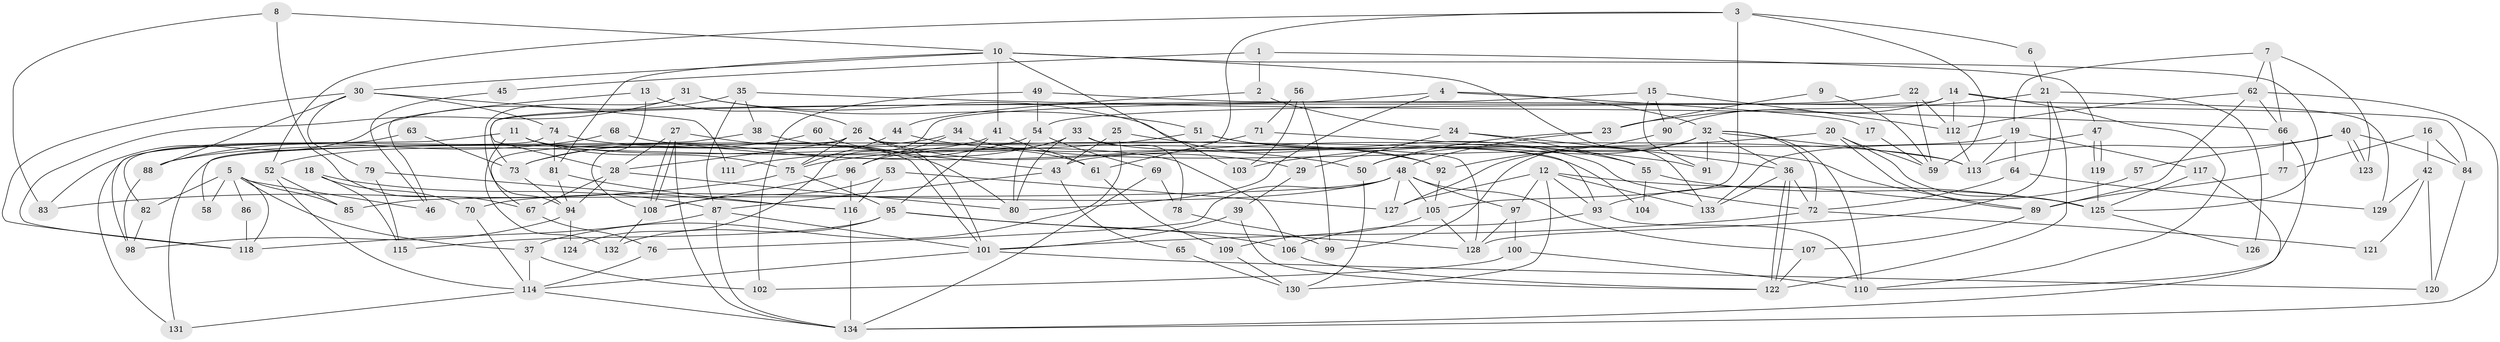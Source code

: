 // coarse degree distribution, {4: 0.17204301075268819, 5: 0.24731182795698925, 2: 0.11827956989247312, 3: 0.26881720430107525, 7: 0.021505376344086023, 8: 0.06451612903225806, 6: 0.06451612903225806, 11: 0.010752688172043012, 9: 0.010752688172043012, 10: 0.021505376344086023}
// Generated by graph-tools (version 1.1) at 2025/55/03/04/25 21:55:16]
// undirected, 134 vertices, 268 edges
graph export_dot {
graph [start="1"]
  node [color=gray90,style=filled];
  1;
  2;
  3;
  4;
  5;
  6;
  7;
  8;
  9;
  10;
  11;
  12;
  13;
  14;
  15;
  16;
  17;
  18;
  19;
  20;
  21;
  22;
  23;
  24;
  25;
  26;
  27;
  28;
  29;
  30;
  31;
  32;
  33;
  34;
  35;
  36;
  37;
  38;
  39;
  40;
  41;
  42;
  43;
  44;
  45;
  46;
  47;
  48;
  49;
  50;
  51;
  52;
  53;
  54;
  55;
  56;
  57;
  58;
  59;
  60;
  61;
  62;
  63;
  64;
  65;
  66;
  67;
  68;
  69;
  70;
  71;
  72;
  73;
  74;
  75;
  76;
  77;
  78;
  79;
  80;
  81;
  82;
  83;
  84;
  85;
  86;
  87;
  88;
  89;
  90;
  91;
  92;
  93;
  94;
  95;
  96;
  97;
  98;
  99;
  100;
  101;
  102;
  103;
  104;
  105;
  106;
  107;
  108;
  109;
  110;
  111;
  112;
  113;
  114;
  115;
  116;
  117;
  118;
  119;
  120;
  121;
  122;
  123;
  124;
  125;
  126;
  127;
  128;
  129;
  130;
  131;
  132;
  133;
  134;
  1 -- 2;
  1 -- 47;
  1 -- 45;
  2 -- 44;
  2 -- 24;
  3 -- 52;
  3 -- 105;
  3 -- 6;
  3 -- 59;
  3 -- 61;
  4 -- 32;
  4 -- 80;
  4 -- 17;
  4 -- 124;
  5 -- 37;
  5 -- 118;
  5 -- 46;
  5 -- 58;
  5 -- 82;
  5 -- 85;
  5 -- 86;
  6 -- 21;
  7 -- 19;
  7 -- 62;
  7 -- 66;
  7 -- 123;
  8 -- 83;
  8 -- 10;
  8 -- 67;
  9 -- 23;
  9 -- 59;
  10 -- 81;
  10 -- 125;
  10 -- 30;
  10 -- 41;
  10 -- 103;
  10 -- 133;
  11 -- 106;
  11 -- 101;
  11 -- 75;
  11 -- 131;
  11 -- 132;
  12 -- 133;
  12 -- 97;
  12 -- 93;
  12 -- 125;
  12 -- 127;
  12 -- 130;
  13 -- 26;
  13 -- 108;
  13 -- 46;
  14 -- 110;
  14 -- 73;
  14 -- 90;
  14 -- 112;
  14 -- 129;
  15 -- 112;
  15 -- 28;
  15 -- 90;
  15 -- 91;
  16 -- 77;
  16 -- 84;
  16 -- 42;
  17 -- 59;
  18 -- 70;
  18 -- 87;
  18 -- 115;
  19 -- 43;
  19 -- 113;
  19 -- 64;
  19 -- 117;
  20 -- 59;
  20 -- 125;
  20 -- 89;
  20 -- 103;
  21 -- 128;
  21 -- 122;
  21 -- 23;
  21 -- 126;
  22 -- 112;
  22 -- 54;
  22 -- 59;
  23 -- 48;
  23 -- 50;
  24 -- 29;
  24 -- 36;
  24 -- 55;
  25 -- 43;
  25 -- 93;
  25 -- 37;
  26 -- 75;
  26 -- 28;
  26 -- 29;
  26 -- 58;
  26 -- 101;
  26 -- 128;
  27 -- 108;
  27 -- 108;
  27 -- 28;
  27 -- 80;
  27 -- 134;
  28 -- 80;
  28 -- 67;
  28 -- 94;
  29 -- 39;
  30 -- 74;
  30 -- 79;
  30 -- 88;
  30 -- 111;
  30 -- 118;
  31 -- 118;
  31 -- 94;
  31 -- 51;
  31 -- 92;
  32 -- 36;
  32 -- 50;
  32 -- 72;
  32 -- 91;
  32 -- 99;
  32 -- 110;
  32 -- 113;
  32 -- 127;
  33 -- 80;
  33 -- 96;
  33 -- 78;
  33 -- 104;
  33 -- 111;
  34 -- 96;
  34 -- 89;
  34 -- 88;
  35 -- 66;
  35 -- 87;
  35 -- 38;
  35 -- 83;
  36 -- 122;
  36 -- 122;
  36 -- 72;
  36 -- 133;
  37 -- 114;
  37 -- 102;
  38 -- 67;
  38 -- 43;
  39 -- 101;
  39 -- 122;
  40 -- 123;
  40 -- 123;
  40 -- 113;
  40 -- 57;
  40 -- 84;
  41 -- 95;
  41 -- 52;
  41 -- 61;
  42 -- 129;
  42 -- 120;
  42 -- 121;
  43 -- 87;
  43 -- 65;
  44 -- 50;
  44 -- 75;
  45 -- 46;
  47 -- 133;
  47 -- 119;
  47 -- 119;
  48 -- 85;
  48 -- 127;
  48 -- 70;
  48 -- 76;
  48 -- 97;
  48 -- 105;
  48 -- 107;
  49 -- 84;
  49 -- 102;
  49 -- 54;
  50 -- 130;
  51 -- 75;
  51 -- 55;
  51 -- 72;
  52 -- 114;
  52 -- 85;
  53 -- 116;
  53 -- 127;
  53 -- 108;
  54 -- 69;
  54 -- 73;
  54 -- 80;
  55 -- 104;
  55 -- 125;
  56 -- 103;
  56 -- 71;
  56 -- 99;
  57 -- 93;
  60 -- 73;
  60 -- 61;
  61 -- 109;
  62 -- 89;
  62 -- 134;
  62 -- 66;
  62 -- 112;
  63 -- 98;
  63 -- 73;
  64 -- 72;
  64 -- 129;
  65 -- 130;
  66 -- 77;
  66 -- 110;
  67 -- 76;
  68 -- 88;
  68 -- 91;
  69 -- 134;
  69 -- 78;
  70 -- 114;
  71 -- 113;
  71 -- 131;
  72 -- 101;
  72 -- 121;
  73 -- 94;
  74 -- 92;
  74 -- 81;
  74 -- 82;
  75 -- 95;
  75 -- 83;
  76 -- 114;
  77 -- 89;
  78 -- 99;
  79 -- 115;
  79 -- 116;
  81 -- 94;
  81 -- 116;
  82 -- 98;
  84 -- 120;
  86 -- 118;
  87 -- 134;
  87 -- 101;
  87 -- 118;
  88 -- 98;
  89 -- 107;
  90 -- 92;
  92 -- 105;
  93 -- 110;
  93 -- 106;
  94 -- 98;
  94 -- 124;
  95 -- 128;
  95 -- 132;
  95 -- 106;
  95 -- 115;
  96 -- 116;
  96 -- 108;
  97 -- 128;
  97 -- 100;
  100 -- 110;
  100 -- 102;
  101 -- 114;
  101 -- 120;
  105 -- 109;
  105 -- 128;
  106 -- 122;
  107 -- 122;
  108 -- 132;
  109 -- 130;
  112 -- 113;
  114 -- 134;
  114 -- 131;
  116 -- 134;
  117 -- 125;
  117 -- 134;
  119 -- 125;
  125 -- 126;
}
